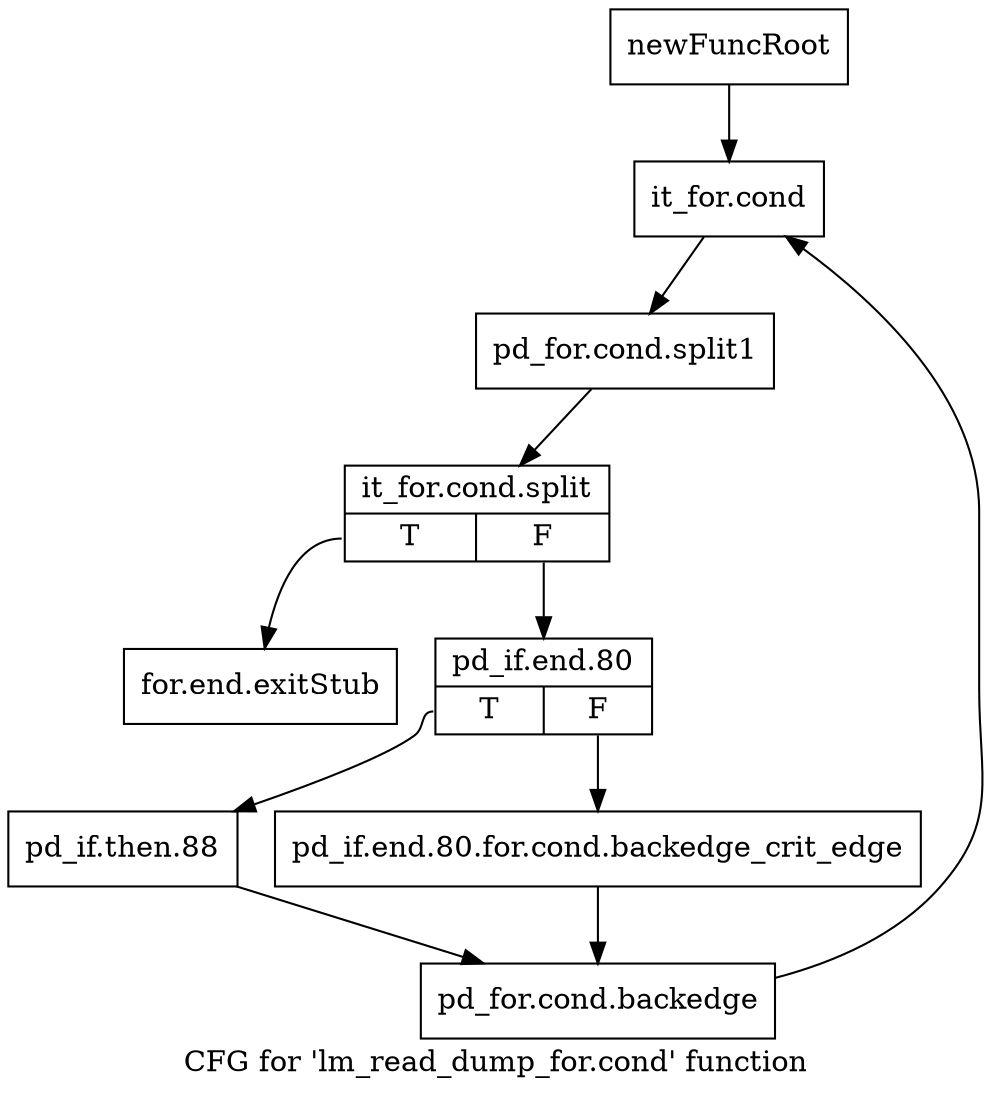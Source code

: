 digraph "CFG for 'lm_read_dump_for.cond' function" {
	label="CFG for 'lm_read_dump_for.cond' function";

	Node0x129da50 [shape=record,label="{newFuncRoot}"];
	Node0x129da50 -> Node0x129daf0;
	Node0x129daa0 [shape=record,label="{for.end.exitStub}"];
	Node0x129daf0 [shape=record,label="{it_for.cond}"];
	Node0x129daf0 -> Node0x15ae330;
	Node0x15ae330 [shape=record,label="{pd_for.cond.split1}"];
	Node0x15ae330 -> Node0x15b2c00;
	Node0x15b2c00 [shape=record,label="{it_for.cond.split|{<s0>T|<s1>F}}"];
	Node0x15b2c00:s0 -> Node0x129daa0;
	Node0x15b2c00:s1 -> Node0x129db40;
	Node0x129db40 [shape=record,label="{pd_if.end.80|{<s0>T|<s1>F}}"];
	Node0x129db40:s0 -> Node0x129dbe0;
	Node0x129db40:s1 -> Node0x129db90;
	Node0x129db90 [shape=record,label="{pd_if.end.80.for.cond.backedge_crit_edge}"];
	Node0x129db90 -> Node0x129dc30;
	Node0x129dbe0 [shape=record,label="{pd_if.then.88}"];
	Node0x129dbe0 -> Node0x129dc30;
	Node0x129dc30 [shape=record,label="{pd_for.cond.backedge}"];
	Node0x129dc30 -> Node0x129daf0;
}
